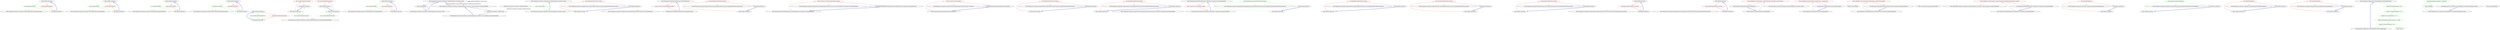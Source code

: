 digraph  {
n0 [label="Entry lambda expression", span="16-16", cluster="lambda expression"];
n1 [label="new RomanianFormatter()", span="16-16", cluster="lambda expression", color=red, community=0];
n2 [label="Exit lambda expression", span="16-16", cluster="lambda expression"];
n3 [label="Entry Humanizer.Localisation.Formatters.RomanianFormatter.RomanianFormatter()", span="2-2", cluster="Humanizer.Localisation.Formatters.RomanianFormatter.RomanianFormatter()"];
n4 [label="Entry lambda expression", span="17-17", cluster="lambda expression"];
n5 [label="new RussianFormatter()", span="17-17", cluster="lambda expression", color=red, community=0];
n6 [label="Exit lambda expression", span="17-17", cluster="lambda expression"];
n7 [label="Entry Humanizer.Localisation.Formatters.RussianFormatter.RussianFormatter()", span="4-4", cluster="Humanizer.Localisation.Formatters.RussianFormatter.RussianFormatter()"];
n8 [label="Entry lambda expression", span="18-18", cluster="lambda expression"];
n9 [label="new ArabicFormatter()", span="18-18", cluster="lambda expression", color=red, community=0];
n10 [label="Exit lambda expression", span="18-18", cluster="lambda expression"];
n11 [label="Entry Humanizer.Localisation.Formatters.ArabicFormatter.ArabicFormatter()", span="2-2", cluster="Humanizer.Localisation.Formatters.ArabicFormatter.ArabicFormatter()"];
n12 [label="Entry lambda expression", span="19-19", cluster="lambda expression"];
n13 [label="new HebrewFormatter()", span="19-19", cluster="lambda expression", color=red, community=0];
n14 [label="Exit lambda expression", span="19-19", cluster="lambda expression"];
n15 [label="Entry Humanizer.Localisation.Formatters.HebrewFormatter.HebrewFormatter()", span="2-2", cluster="Humanizer.Localisation.Formatters.HebrewFormatter.HebrewFormatter()"];
n16 [label="Entry lambda expression", span="20-20", cluster="lambda expression"];
n17 [label="new CzechSlovakPolishFormatter()", span="20-20", cluster="lambda expression", color=red, community=0];
n18 [label="Exit lambda expression", span="20-20", cluster="lambda expression"];
n19 [label="Entry Humanizer.Localisation.Formatters.CzechSlovakPolishFormatter.CzechSlovakPolishFormatter()", span="2-2", cluster="Humanizer.Localisation.Formatters.CzechSlovakPolishFormatter.CzechSlovakPolishFormatter()"];
n20 [label="Entry lambda expression", span="21-21", cluster="lambda expression"];
n21 [label="new CzechSlovakPolishFormatter()", span="21-21", cluster="lambda expression", color=red, community=1];
n22 [label="Exit lambda expression", span="21-21", cluster="lambda expression"];
n23 [label="Entry lambda expression", span="22-22", cluster="lambda expression"];
n24 [label="new CzechSlovakPolishFormatter()", span="22-22", cluster="lambda expression", color=red, community=1];
n25 [label="Exit lambda expression", span="22-22", cluster="lambda expression"];
n26 [label="Entry lambda expression", span="23-23", cluster="lambda expression"];
n27 [label="new SerbianFormatter()", span="23-23", cluster="lambda expression", color=red, community=0];
n28 [label="Exit lambda expression", span="23-23", cluster="lambda expression"];
n29 [label="Entry Humanizer.Localisation.Formatters.SerbianFormatter.SerbianFormatter()", span="2-2", cluster="Humanizer.Localisation.Formatters.SerbianFormatter.SerbianFormatter()"];
d1 [label="new RomanianFormatter()", span="16-16", cluster="lambda expression", color=green, community=0];
d5 [label="new RussianFormatter()", span="17-17", cluster="lambda expression", color=green, community=0];
d9 [label="new ArabicFormatter()", span="18-18", cluster="lambda expression", color=green, community=0];
d13 [label="new HebrewFormatter()", span="19-19", cluster="lambda expression", color=green, community=0];
d17 [label="new CzechSlovakPolishFormatter()", span="20-20", cluster="lambda expression", color=green, community=0];
d21 [label="new CzechSlovakPolishFormatter()", span="21-21", cluster="lambda expression", color=green, community=0];
d24 [label="new CzechSlovakPolishFormatter()", span="22-22", cluster="lambda expression", color=green, community=0];
d27 [label="new SerbianFormatter()", span="23-23", cluster="lambda expression", color=green, community=0];
m1_3 [label="Entry Humanizer.Localisation.Ordinalizers.DefaultOrdinalizer.Convert(int, string)", span="9-9", cluster="Humanizer.Localisation.Ordinalizers.DefaultOrdinalizer.Convert(int, string)", file="DefaultOrdinalizer.cs"];
m1_4 [label="return numberString;", span="11-11", cluster="Humanizer.Localisation.Ordinalizers.DefaultOrdinalizer.Convert(int, string)", file="DefaultOrdinalizer.cs"];
m1_5 [label="Exit Humanizer.Localisation.Ordinalizers.DefaultOrdinalizer.Convert(int, string)", span="9-9", cluster="Humanizer.Localisation.Ordinalizers.DefaultOrdinalizer.Convert(int, string)", file="DefaultOrdinalizer.cs"];
m1_0 [label="Entry Humanizer.Localisation.Ordinalizers.DefaultOrdinalizer.Convert(int, string, Humanizer.GrammaticalGender)", span="4-4", cluster="Humanizer.Localisation.Ordinalizers.DefaultOrdinalizer.Convert(int, string, Humanizer.GrammaticalGender)", file="DefaultOrdinalizer.cs"];
m1_1 [label="return Convert(number, numberString);", span="6-6", cluster="Humanizer.Localisation.Ordinalizers.DefaultOrdinalizer.Convert(int, string, Humanizer.GrammaticalGender)", file="DefaultOrdinalizer.cs"];
m1_2 [label="Exit Humanizer.Localisation.Ordinalizers.DefaultOrdinalizer.Convert(int, string, Humanizer.GrammaticalGender)", span="4-4", cluster="Humanizer.Localisation.Ordinalizers.DefaultOrdinalizer.Convert(int, string, Humanizer.GrammaticalGender)", file="DefaultOrdinalizer.cs"];
m1_6 [label="Humanizer.Localisation.Ordinalizers.DefaultOrdinalizer", span="", file="DefaultOrdinalizer.cs"];
m3_0 [label="Entry Humanizer.Localisation.Ordinalizers.GermanOrdinalizer.Convert(int, string)", span="4-4", cluster="Humanizer.Localisation.Ordinalizers.GermanOrdinalizer.Convert(int, string)", file="GermanOrdinalizer.cs"];
m3_1 [label="return numberString + ''.'';", span="6-6", cluster="Humanizer.Localisation.Ordinalizers.GermanOrdinalizer.Convert(int, string)", color=green, community=0, file="GermanOrdinalizer.cs"];
m3_2 [label="Exit Humanizer.Localisation.Ordinalizers.GermanOrdinalizer.Convert(int, string)", span="4-4", cluster="Humanizer.Localisation.Ordinalizers.GermanOrdinalizer.Convert(int, string)", file="GermanOrdinalizer.cs"];
m8_7 [label="Entry Humanizer.Localisation.NumberToWords.ArabicNumberToWordsConverter.ArabicNumberToWordsConverter()", span="6-6", cluster="Humanizer.Localisation.NumberToWords.ArabicNumberToWordsConverter.ArabicNumberToWordsConverter()", file="NumberToWordsExtension.cs"];
m8_48 [label="Entry Humanizer.NumberToWordsExtension.ToOrdinalWords(int)", span="66-66", cluster="Humanizer.NumberToWordsExtension.ToOrdinalWords(int)", file="NumberToWordsExtension.cs"];
m8_49 [label="return Converter.ConvertToOrdinal(number);", span="68-68", cluster="Humanizer.NumberToWordsExtension.ToOrdinalWords(int)", color=red, community=0, file="NumberToWordsExtension.cs"];
m8_50 [label="Exit Humanizer.NumberToWordsExtension.ToOrdinalWords(int)", span="66-66", cluster="Humanizer.NumberToWordsExtension.ToOrdinalWords(int)", file="NumberToWordsExtension.cs"];
m8_15 [label="Entry Humanizer.Localisation.NumberToWords.SpanishNumberToWordsConverter.SpanishNumberToWordsConverter()", span="5-5", cluster="Humanizer.Localisation.NumberToWords.SpanishNumberToWordsConverter.SpanishNumberToWordsConverter()", file="NumberToWordsExtension.cs"];
m8_55 [label="Entry Humanizer.Localisation.NumberToWords.DefaultNumberToWordsConverter.ConvertToOrdinal(int, Humanizer.GrammaticalGender)", span="35-35", cluster="Humanizer.Localisation.NumberToWords.DefaultNumberToWordsConverter.ConvertToOrdinal(int, Humanizer.GrammaticalGender)", file="NumberToWordsExtension.cs"];
m8_43 [label="Entry Humanizer.Localisation.NumberToWords.DefaultNumberToWordsConverter.Convert(int)", span="22-22", cluster="Humanizer.Localisation.NumberToWords.DefaultNumberToWordsConverter.Convert(int)", file="NumberToWordsExtension.cs"];
m8_19 [label="Entry Humanizer.Localisation.NumberToWords.PolishNumberToWordsConverter.PolishNumberToWordsConverter()", span="4-4", cluster="Humanizer.Localisation.NumberToWords.PolishNumberToWordsConverter.PolishNumberToWordsConverter()", file="NumberToWordsExtension.cs"];
m8_40 [label="Entry Humanizer.NumberToWordsExtension.ToWords(int)", span="32-32", cluster="Humanizer.NumberToWordsExtension.ToWords(int)", file="NumberToWordsExtension.cs"];
m8_41 [label="return Converter.Convert(number);", span="34-34", cluster="Humanizer.NumberToWordsExtension.ToWords(int)", color=red, community=0, file="NumberToWordsExtension.cs"];
m8_42 [label="Exit Humanizer.NumberToWordsExtension.ToWords(int)", span="32-32", cluster="Humanizer.NumberToWordsExtension.ToWords(int)", file="NumberToWordsExtension.cs"];
m8_35 [label="Entry Humanizer.Localisation.NumberToWords.DutchNumberToWordsConverter.DutchNumberToWordsConverter()", span="11-11", cluster="Humanizer.Localisation.NumberToWords.DutchNumberToWordsConverter.DutchNumberToWordsConverter()", file="NumberToWordsExtension.cs"];
m8_44 [label="Entry Humanizer.NumberToWordsExtension.ToWords(int, Humanizer.GrammaticalGender)", span="56-56", cluster="Humanizer.NumberToWordsExtension.ToWords(int, Humanizer.GrammaticalGender)", file="NumberToWordsExtension.cs"];
m8_45 [label="return Converter.Convert(number, gender);", span="58-58", cluster="Humanizer.NumberToWordsExtension.ToWords(int, Humanizer.GrammaticalGender)", color=red, community=0, file="NumberToWordsExtension.cs"];
m8_46 [label="Exit Humanizer.NumberToWordsExtension.ToWords(int, Humanizer.GrammaticalGender)", span="56-56", cluster="Humanizer.NumberToWordsExtension.ToWords(int, Humanizer.GrammaticalGender)", file="NumberToWordsExtension.cs"];
m8_23 [label="Entry Humanizer.Localisation.NumberToWords.BrazilianPortugueseNumberToWordsConverter.BrazilianPortugueseNumberToWordsConverter()", span="5-5", cluster="Humanizer.Localisation.NumberToWords.BrazilianPortugueseNumberToWordsConverter.BrazilianPortugueseNumberToWordsConverter()", file="NumberToWordsExtension.cs"];
m8_3 [label="Entry Humanizer.Localisation.NumberToWords.EnglishNumberToWordsConverter.EnglishNumberToWordsConverter()", span="5-5", cluster="Humanizer.Localisation.NumberToWords.EnglishNumberToWordsConverter.EnglishNumberToWordsConverter()", file="NumberToWordsExtension.cs"];
m8_31 [label="Entry Humanizer.Localisation.NumberToWords.FrenchNumberToWordsConverter.FrenchNumberToWordsConverter()", span="5-5", cluster="Humanizer.Localisation.NumberToWords.FrenchNumberToWordsConverter.FrenchNumberToWordsConverter()", file="NumberToWordsExtension.cs"];
m8_11 [label="Entry Humanizer.Localisation.NumberToWords.FarsiNumberToWordsConverter.FarsiNumberToWordsConverter()", span="5-5", cluster="Humanizer.Localisation.NumberToWords.FarsiNumberToWordsConverter.FarsiNumberToWordsConverter()", file="NumberToWordsExtension.cs"];
m8_52 [label="Entry Humanizer.NumberToWordsExtension.ToOrdinalWords(int, Humanizer.GrammaticalGender)", span="79-79", cluster="Humanizer.NumberToWordsExtension.ToOrdinalWords(int, Humanizer.GrammaticalGender)", file="NumberToWordsExtension.cs"];
m8_53 [label="return Converter.ConvertToOrdinal(number, gender);", span="81-81", cluster="Humanizer.NumberToWordsExtension.ToOrdinalWords(int, Humanizer.GrammaticalGender)", color=red, community=0, file="NumberToWordsExtension.cs"];
m8_54 [label="Exit Humanizer.NumberToWordsExtension.ToOrdinalWords(int, Humanizer.GrammaticalGender)", span="79-79", cluster="Humanizer.NumberToWordsExtension.ToOrdinalWords(int, Humanizer.GrammaticalGender)", file="NumberToWordsExtension.cs"];
m8_47 [label="Entry Humanizer.Localisation.NumberToWords.DefaultNumberToWordsConverter.Convert(int, Humanizer.GrammaticalGender)", span="12-12", cluster="Humanizer.Localisation.NumberToWords.DefaultNumberToWordsConverter.Convert(int, Humanizer.GrammaticalGender)", file="NumberToWordsExtension.cs"];
m8_36 [label="Entry lambda expression", span="24-24", cluster="lambda expression", file="NumberToWordsExtension.cs"];
m8_0 [label="Entry lambda expression", span="15-15", cluster="lambda expression", file="NumberToWordsExtension.cs"];
m8_1 [label="new EnglishNumberToWordsConverter()", span="15-15", cluster="lambda expression", color=red, community=0, file="NumberToWordsExtension.cs"];
m8_2 [label="Exit lambda expression", span="15-15", cluster="lambda expression", file="NumberToWordsExtension.cs"];
m8_4 [label="Entry lambda expression", span="16-16", cluster="lambda expression", file="NumberToWordsExtension.cs"];
m8_5 [label="new ArabicNumberToWordsConverter()", span="16-16", cluster="lambda expression", color=red, community=0, file="NumberToWordsExtension.cs"];
m8_6 [label="Exit lambda expression", span="16-16", cluster="lambda expression", file="NumberToWordsExtension.cs"];
m8_8 [label="Entry lambda expression", span="17-17", cluster="lambda expression", file="NumberToWordsExtension.cs"];
m8_9 [label="new FarsiNumberToWordsConverter()", span="17-17", cluster="lambda expression", color=red, community=0, file="NumberToWordsExtension.cs"];
m8_10 [label="Exit lambda expression", span="17-17", cluster="lambda expression", file="NumberToWordsExtension.cs"];
m8_12 [label="Entry lambda expression", span="18-18", cluster="lambda expression", file="NumberToWordsExtension.cs"];
m8_13 [label="new SpanishNumberToWordsConverter()", span="18-18", cluster="lambda expression", color=red, community=0, file="NumberToWordsExtension.cs"];
m8_14 [label="Exit lambda expression", span="18-18", cluster="lambda expression", file="NumberToWordsExtension.cs"];
m8_16 [label="Entry lambda expression", span="19-19", cluster="lambda expression", file="NumberToWordsExtension.cs"];
m8_17 [label="new PolishNumberToWordsConverter()", span="19-19", cluster="lambda expression", color=red, community=0, file="NumberToWordsExtension.cs"];
m8_18 [label="Exit lambda expression", span="19-19", cluster="lambda expression", file="NumberToWordsExtension.cs"];
m8_20 [label="Entry lambda expression", span="20-20", cluster="lambda expression", file="NumberToWordsExtension.cs"];
m8_21 [label="new BrazilianPortugueseNumberToWordsConverter()", span="20-20", cluster="lambda expression", color=green, community=0, file="NumberToWordsExtension.cs"];
m8_22 [label="Exit lambda expression", span="20-20", cluster="lambda expression", file="NumberToWordsExtension.cs"];
m8_24 [label="Entry lambda expression", span="21-21", cluster="lambda expression", file="NumberToWordsExtension.cs"];
m8_25 [label="new RussianNumberToWordsConverter()", span="21-21", cluster="lambda expression", color=red, community=0, file="NumberToWordsExtension.cs"];
m8_26 [label="Exit lambda expression", span="21-21", cluster="lambda expression", file="NumberToWordsExtension.cs"];
m8_28 [label="Entry lambda expression", span="22-22", cluster="lambda expression", file="NumberToWordsExtension.cs"];
m8_29 [label="new FrenchNumberToWordsConverter()", span="22-22", cluster="lambda expression", color=red, community=0, file="NumberToWordsExtension.cs"];
m8_30 [label="Exit lambda expression", span="22-22", cluster="lambda expression", file="NumberToWordsExtension.cs"];
m8_32 [label="Entry lambda expression", span="23-23", cluster="lambda expression", file="NumberToWordsExtension.cs"];
m8_33 [label="new DutchNumberToWordsConverter()", span="23-23", cluster="lambda expression", color=red, community=0, file="NumberToWordsExtension.cs"];
m8_34 [label="Exit lambda expression", span="23-23", cluster="lambda expression", file="NumberToWordsExtension.cs"];
m8_37 [label="new HebrewNumberToWordsConverter()", span="24-24", cluster="lambda expression", color=red, community=0, file="NumberToWordsExtension.cs"];
m8_38 [label="Exit lambda expression", span="24-24", cluster="lambda expression", file="NumberToWordsExtension.cs"];
m8_39 [label="Entry Humanizer.Localisation.NumberToWords.HebrewNumberToWordsConverter.HebrewNumberToWordsConverter()", span="5-5", cluster="Humanizer.Localisation.NumberToWords.HebrewNumberToWordsConverter.HebrewNumberToWordsConverter()", file="NumberToWordsExtension.cs"];
m8_27 [label="Entry Humanizer.Localisation.NumberToWords.RussianNumberToWordsConverter.RussianNumberToWordsConverter()", span="6-6", cluster="Humanizer.Localisation.NumberToWords.RussianNumberToWordsConverter.RussianNumberToWordsConverter()", file="NumberToWordsExtension.cs"];
m8_51 [label="Entry Humanizer.Localisation.NumberToWords.DefaultNumberToWordsConverter.ConvertToOrdinal(int)", span="45-45", cluster="Humanizer.Localisation.NumberToWords.DefaultNumberToWordsConverter.ConvertToOrdinal(int)", file="NumberToWordsExtension.cs"];
m10_28 [label="Entry int.ToString(System.IFormatProvider)", span="0-0", cluster="int.ToString(System.IFormatProvider)", file="OrdinalizeExtensions.cs"];
m10_7 [label="Entry Humanizer.Localisation.Ordinalizers.SpanishOrdinalizer.SpanishOrdinalizer()", span="2-2", cluster="Humanizer.Localisation.Ordinalizers.SpanishOrdinalizer.SpanishOrdinalizer()", file="OrdinalizeExtensions.cs"];
m10_25 [label="Entry Humanizer.OrdinalizeExtensions.Ordinalize(int)", span="50-50", cluster="Humanizer.OrdinalizeExtensions.Ordinalize(int)", file="OrdinalizeExtensions.cs"];
m10_26 [label="return Ordinalizer.Convert(number, number.ToString(CultureInfo.InvariantCulture));", span="52-52", cluster="Humanizer.OrdinalizeExtensions.Ordinalize(int)", color=red, community=0, file="OrdinalizeExtensions.cs"];
m10_27 [label="Exit Humanizer.OrdinalizeExtensions.Ordinalize(int)", span="50-50", cluster="Humanizer.OrdinalizeExtensions.Ordinalize(int)", file="OrdinalizeExtensions.cs"];
m10_21 [label="Entry Humanizer.OrdinalizeExtensions.Ordinalize(string, Humanizer.GrammaticalGender)", span="40-40", cluster="Humanizer.OrdinalizeExtensions.Ordinalize(string, Humanizer.GrammaticalGender)", file="OrdinalizeExtensions.cs"];
m10_22 [label="return Ordinalizer.Convert(int.Parse(numberString), numberString, gender);", span="42-42", cluster="Humanizer.OrdinalizeExtensions.Ordinalize(string, Humanizer.GrammaticalGender)", color=red, community=0, file="OrdinalizeExtensions.cs"];
m10_23 [label="Exit Humanizer.OrdinalizeExtensions.Ordinalize(string, Humanizer.GrammaticalGender)", span="40-40", cluster="Humanizer.OrdinalizeExtensions.Ordinalize(string, Humanizer.GrammaticalGender)", file="OrdinalizeExtensions.cs"];
m10_11 [label="Entry Humanizer.Localisation.Ordinalizers.BrazilianPortugueseOrdinalizer.BrazilianPortugueseOrdinalizer()", span="2-2", cluster="Humanizer.Localisation.Ordinalizers.BrazilianPortugueseOrdinalizer.BrazilianPortugueseOrdinalizer()", file="OrdinalizeExtensions.cs"];
m10_16 [label="Entry Humanizer.OrdinalizeExtensions.Ordinalize(string)", span="26-26", cluster="Humanizer.OrdinalizeExtensions.Ordinalize(string)", file="OrdinalizeExtensions.cs"];
m10_17 [label="return Ordinalizer.Convert(int.Parse(numberString), numberString);", span="28-28", cluster="Humanizer.OrdinalizeExtensions.Ordinalize(string)", color=red, community=0, file="OrdinalizeExtensions.cs"];
m10_18 [label="Exit Humanizer.OrdinalizeExtensions.Ordinalize(string)", span="26-26", cluster="Humanizer.OrdinalizeExtensions.Ordinalize(string)", file="OrdinalizeExtensions.cs"];
m10_19 [label="Entry int.Parse(string)", span="0-0", cluster="int.Parse(string)", file="OrdinalizeExtensions.cs"];
m10_3 [label="Entry Humanizer.Localisation.Ordinalizers.EnglishOrdinalizer.EnglishOrdinalizer()", span="2-2", cluster="Humanizer.Localisation.Ordinalizers.EnglishOrdinalizer.EnglishOrdinalizer()", file="OrdinalizeExtensions.cs"];
m10_20 [label="Entry Humanizer.Localisation.Ordinalizers.DefaultOrdinalizer.Convert(int, string)", span="9-9", cluster="Humanizer.Localisation.Ordinalizers.DefaultOrdinalizer.Convert(int, string)", file="OrdinalizeExtensions.cs"];
m10_29 [label="Entry Humanizer.OrdinalizeExtensions.Ordinalize(int, Humanizer.GrammaticalGender)", span="64-64", cluster="Humanizer.OrdinalizeExtensions.Ordinalize(int, Humanizer.GrammaticalGender)", file="OrdinalizeExtensions.cs"];
m10_30 [label="return Ordinalizer.Convert(number, number.ToString(CultureInfo.InvariantCulture), gender);", span="66-66", cluster="Humanizer.OrdinalizeExtensions.Ordinalize(int, Humanizer.GrammaticalGender)", color=red, community=0, file="OrdinalizeExtensions.cs"];
m10_31 [label="Exit Humanizer.OrdinalizeExtensions.Ordinalize(int, Humanizer.GrammaticalGender)", span="64-64", cluster="Humanizer.OrdinalizeExtensions.Ordinalize(int, Humanizer.GrammaticalGender)", file="OrdinalizeExtensions.cs"];
m10_15 [label="Entry Humanizer.Localisation.Ordinalizers.RussianOrdinalizer.RussianOrdinalizer()", span="2-2", cluster="Humanizer.Localisation.Ordinalizers.RussianOrdinalizer.RussianOrdinalizer()", file="OrdinalizeExtensions.cs"];
m10_12 [label="Entry lambda expression", span="18-18", cluster="lambda expression", file="OrdinalizeExtensions.cs"];
m10_0 [label="Entry lambda expression", span="15-15", cluster="lambda expression", file="OrdinalizeExtensions.cs"];
m10_1 [label="new EnglishOrdinalizer()", span="15-15", cluster="lambda expression", color=red, community=0, file="OrdinalizeExtensions.cs"];
m10_2 [label="Exit lambda expression", span="15-15", cluster="lambda expression", file="OrdinalizeExtensions.cs"];
m10_4 [label="Entry lambda expression", span="16-16", cluster="lambda expression", file="OrdinalizeExtensions.cs"];
m10_5 [label="new SpanishOrdinalizer()", span="16-16", cluster="lambda expression", color=red, community=0, file="OrdinalizeExtensions.cs"];
m10_6 [label="Exit lambda expression", span="16-16", cluster="lambda expression", file="OrdinalizeExtensions.cs"];
m10_8 [label="Entry lambda expression", span="17-17", cluster="lambda expression", file="OrdinalizeExtensions.cs"];
m10_9 [label="new BrazilianPortugueseOrdinalizer()", span="17-17", cluster="lambda expression", color=green, community=0, file="OrdinalizeExtensions.cs"];
m10_10 [label="Exit lambda expression", span="17-17", cluster="lambda expression", file="OrdinalizeExtensions.cs"];
m10_13 [label="new RussianOrdinalizer()", span="18-18", cluster="lambda expression", color=red, community=0, file="OrdinalizeExtensions.cs"];
m10_14 [label="Exit lambda expression", span="18-18", cluster="lambda expression", file="OrdinalizeExtensions.cs"];
m10_24 [label="Entry Humanizer.Localisation.Ordinalizers.DefaultOrdinalizer.Convert(int, string, Humanizer.GrammaticalGender)", span="4-4", cluster="Humanizer.Localisation.Ordinalizers.DefaultOrdinalizer.Convert(int, string, Humanizer.GrammaticalGender)", file="OrdinalizeExtensions.cs"];
m11_0 [label="Entry Humanizer.Configuration.OrdinalizerRegistry.OrdinalizerRegistry()", span="6-6", cluster="Humanizer.Configuration.OrdinalizerRegistry.OrdinalizerRegistry()", file="OrdinalizerRegistry.cs"];
m11_1 [label="Register<EnglishOrdinalizer>(''en'')", span="8-8", cluster="Humanizer.Configuration.OrdinalizerRegistry.OrdinalizerRegistry()", color=green, community=0, file="OrdinalizerRegistry.cs"];
m11_2 [label="Register<SpanishOrdinalizer>(''es'')", span="9-9", cluster="Humanizer.Configuration.OrdinalizerRegistry.OrdinalizerRegistry()", color=green, community=0, file="OrdinalizerRegistry.cs"];
m11_3 [label="Register<RussianOrdinalizer>(''ru'')", span="10-10", cluster="Humanizer.Configuration.OrdinalizerRegistry.OrdinalizerRegistry()", color=green, community=0, file="OrdinalizerRegistry.cs"];
m11_4 [label="Register<BrazilianPortugueseOrdinalizer>(''pt-BR'')", span="11-11", cluster="Humanizer.Configuration.OrdinalizerRegistry.OrdinalizerRegistry()", color=green, community=0, file="OrdinalizerRegistry.cs"];
m11_5 [label="Register<GermanOrdinalizer>(''de'')", span="12-12", cluster="Humanizer.Configuration.OrdinalizerRegistry.OrdinalizerRegistry()", color=green, community=0, file="OrdinalizerRegistry.cs"];
m11_6 [label="Exit Humanizer.Configuration.OrdinalizerRegistry.OrdinalizerRegistry()", span="6-6", cluster="Humanizer.Configuration.OrdinalizerRegistry.OrdinalizerRegistry()", file="OrdinalizerRegistry.cs"];
m11_7 [label="Entry Unk.>", span="", cluster="Unk.>", file="OrdinalizerRegistry.cs"];
m12_6 [label="Entry Unk.Equal", span="", cluster="Unk.Equal", file="OrdinalizeTests.cs"];
m12_2 [label="Entry Humanizer.Tests.Localisation.de.OrdinalizeTests.OrdinalizeString(string, string)", span="23-23", cluster="Humanizer.Tests.Localisation.de.OrdinalizeTests.OrdinalizeString(string, string)", file="OrdinalizeTests.cs"];
m12_3 [label="Assert.Equal(number.Ordinalize(), ordinalized)", span="25-25", cluster="Humanizer.Tests.Localisation.de.OrdinalizeTests.OrdinalizeString(string, string)", color=green, community=0, file="OrdinalizeTests.cs"];
m12_4 [label="Exit Humanizer.Tests.Localisation.de.OrdinalizeTests.OrdinalizeString(string, string)", span="23-23", cluster="Humanizer.Tests.Localisation.de.OrdinalizeTests.OrdinalizeString(string, string)", file="OrdinalizeTests.cs"];
m12_5 [label="Entry string.Ordinalize()", span="26-26", cluster="string.Ordinalize()", file="OrdinalizeTests.cs"];
n0 -> n1  [key=0, style=solid, color=red];
n0 -> d1  [key=0, style=solid, color=green];
n1 -> n2  [key=0, style=solid, color=red];
n1 -> n3  [key=2, style=dotted, color=red];
n2 -> n0  [key=0, style=bold, color=blue];
n4 -> n5  [key=0, style=solid, color=red];
n4 -> d5  [key=0, style=solid, color=green];
n5 -> n6  [key=0, style=solid, color=red];
n5 -> n7  [key=2, style=dotted, color=red];
n6 -> n4  [key=0, style=bold, color=blue];
n8 -> n9  [key=0, style=solid, color=red];
n8 -> d9  [key=0, style=solid, color=green];
n9 -> n10  [key=0, style=solid, color=red];
n9 -> n11  [key=2, style=dotted, color=red];
n10 -> n8  [key=0, style=bold, color=blue];
n12 -> n13  [key=0, style=solid, color=red];
n12 -> d13  [key=0, style=solid, color=green];
n13 -> n14  [key=0, style=solid, color=red];
n13 -> n15  [key=2, style=dotted, color=red];
n14 -> n12  [key=0, style=bold, color=blue];
n16 -> n17  [key=0, style=solid, color=red];
n16 -> d17  [key=0, style=solid, color=green];
n17 -> n18  [key=0, style=solid, color=red];
n17 -> n19  [key=2, style=dotted, color=red];
n18 -> n16  [key=0, style=bold, color=blue];
n20 -> n21  [key=0, style=solid, color=red];
n20 -> d21  [key=0, style=solid, color=green];
n21 -> n22  [key=0, style=solid, color=red];
n21 -> n19  [key=2, style=dotted, color=red];
n22 -> n20  [key=0, style=bold, color=blue];
n23 -> n24  [key=0, style=solid, color=red];
n23 -> d24  [key=0, style=solid, color=green];
n24 -> n25  [key=0, style=solid, color=red];
n24 -> n19  [key=2, style=dotted, color=red];
n25 -> n23  [key=0, style=bold, color=blue];
n26 -> n27  [key=0, style=solid, color=red];
n26 -> d27  [key=0, style=solid, color=green];
n27 -> n28  [key=0, style=solid, color=red];
n27 -> n29  [key=2, style=dotted, color=red];
n28 -> n26  [key=0, style=bold, color=blue];
d1 -> n2  [key=0, style=solid, color=green];
d1 -> n3  [key=2, style=dotted, color=green];
d5 -> n6  [key=0, style=solid, color=green];
d5 -> n7  [key=2, style=dotted, color=green];
d9 -> n10  [key=0, style=solid, color=green];
d9 -> n11  [key=2, style=dotted, color=green];
d13 -> n14  [key=0, style=solid, color=green];
d13 -> n15  [key=2, style=dotted, color=green];
d17 -> n18  [key=0, style=solid, color=green];
d17 -> n19  [key=2, style=dotted, color=green];
d21 -> n22  [key=0, style=solid, color=green];
d21 -> n19  [key=2, style=dotted, color=green];
d24 -> n25  [key=0, style=solid, color=green];
d24 -> n19  [key=2, style=dotted, color=green];
d27 -> n28  [key=0, style=solid, color=green];
d27 -> n29  [key=2, style=dotted, color=green];
m1_3 -> m1_4  [key=0, style=solid];
m1_3 -> m1_0  [key=3, color=darkorchid, style=bold, label="Parameter variable string numberString"];
m1_3 -> m1_3  [key=3, color=darkorchid, style=bold, label="method methodReturn string Convert"];
m1_4 -> m1_5  [key=0, style=solid];
m1_5 -> m1_3  [key=0, style=bold, color=blue];
m1_0 -> m1_1  [key=0, style=solid];
m1_0 -> m1_3  [key=3, color=darkorchid, style=bold, label="method methodReturn string Convert"];
m1_1 -> m1_2  [key=0, style=solid];
m1_1 -> m1_3  [key=2, style=dotted];
m1_2 -> m1_0  [key=0, style=bold, color=blue];
m1_6 -> m1_1  [key=1, style=dashed, color=darkseagreen4, label="Humanizer.Localisation.Ordinalizers.DefaultOrdinalizer"];
m3_0 -> m3_1  [key=0, style=solid, color=green];
m3_1 -> m3_2  [key=0, style=solid, color=green];
m3_2 -> m3_0  [key=0, style=bold, color=blue];
m8_48 -> m8_49  [key=0, style=solid, color=red];
m8_49 -> m8_50  [key=0, style=solid, color=red];
m8_49 -> m8_51  [key=2, style=dotted, color=red];
m8_50 -> m8_48  [key=0, style=bold, color=blue];
m8_40 -> m8_41  [key=0, style=solid, color=red];
m8_41 -> m8_42  [key=0, style=solid, color=red];
m8_41 -> m8_43  [key=2, style=dotted, color=red];
m8_42 -> m8_40  [key=0, style=bold, color=blue];
m8_44 -> m8_45  [key=0, style=solid, color=red];
m8_45 -> m8_46  [key=0, style=solid, color=red];
m8_45 -> m8_47  [key=2, style=dotted, color=red];
m8_46 -> m8_44  [key=0, style=bold, color=blue];
m8_52 -> m8_53  [key=0, style=solid, color=red];
m8_53 -> m8_54  [key=0, style=solid, color=red];
m8_53 -> m8_55  [key=2, style=dotted, color=red];
m8_54 -> m8_52  [key=0, style=bold, color=blue];
m8_36 -> m8_37  [key=0, style=solid, color=red];
m8_0 -> m8_1  [key=0, style=solid, color=red];
m8_1 -> m8_2  [key=0, style=solid, color=red];
m8_1 -> m8_3  [key=2, style=dotted, color=red];
m8_2 -> m8_0  [key=0, style=bold, color=blue];
m8_4 -> m8_5  [key=0, style=solid, color=red];
m8_5 -> m8_6  [key=0, style=solid, color=red];
m8_5 -> m8_7  [key=2, style=dotted, color=red];
m8_6 -> m8_4  [key=0, style=bold, color=blue];
m8_8 -> m8_9  [key=0, style=solid, color=red];
m8_9 -> m8_10  [key=0, style=solid, color=red];
m8_9 -> m8_11  [key=2, style=dotted, color=red];
m8_10 -> m8_8  [key=0, style=bold, color=blue];
m8_12 -> m8_13  [key=0, style=solid, color=red];
m8_13 -> m8_14  [key=0, style=solid, color=red];
m8_13 -> m8_15  [key=2, style=dotted, color=red];
m8_14 -> m8_12  [key=0, style=bold, color=blue];
m8_16 -> m8_17  [key=0, style=solid, color=red];
m8_17 -> m8_18  [key=0, style=solid, color=red];
m8_17 -> m8_19  [key=2, style=dotted, color=red];
m8_18 -> m8_16  [key=0, style=bold, color=blue];
m8_20 -> m8_21  [key=0, style=solid, color=green];
m8_21 -> m8_22  [key=0, style=solid, color=green];
m8_21 -> m8_23  [key=2, style=dotted, color=green];
m8_22 -> m8_20  [key=0, style=bold, color=blue];
m8_24 -> m8_25  [key=0, style=solid, color=red];
m8_25 -> m8_26  [key=0, style=solid, color=red];
m8_25 -> m8_27  [key=2, style=dotted, color=red];
m8_26 -> m8_24  [key=0, style=bold, color=blue];
m8_28 -> m8_29  [key=0, style=solid, color=red];
m8_29 -> m8_30  [key=0, style=solid, color=red];
m8_29 -> m8_31  [key=2, style=dotted, color=red];
m8_30 -> m8_28  [key=0, style=bold, color=blue];
m8_32 -> m8_33  [key=0, style=solid, color=red];
m8_33 -> m8_34  [key=0, style=solid, color=red];
m8_33 -> m8_35  [key=2, style=dotted, color=red];
m8_34 -> m8_32  [key=0, style=bold, color=blue];
m8_37 -> m8_38  [key=0, style=solid, color=red];
m8_37 -> m8_39  [key=2, style=dotted, color=red];
m8_38 -> m8_36  [key=0, style=bold, color=blue];
m10_25 -> m10_26  [key=0, style=solid, color=red];
m10_26 -> m10_27  [key=0, style=solid, color=red];
m10_26 -> m10_28  [key=2, style=dotted, color=red];
m10_26 -> m10_20  [key=2, style=dotted, color=red];
m10_27 -> m10_25  [key=0, style=bold, color=blue];
m10_21 -> m10_22  [key=0, style=solid, color=red];
m10_22 -> m10_23  [key=0, style=solid, color=red];
m10_22 -> m10_19  [key=2, style=dotted, color=red];
m10_22 -> m10_24  [key=2, style=dotted, color=red];
m10_23 -> m10_21  [key=0, style=bold, color=blue];
m10_16 -> m10_17  [key=0, style=solid, color=red];
m10_17 -> m10_18  [key=0, style=solid, color=red];
m10_17 -> m10_19  [key=2, style=dotted, color=red];
m10_17 -> m10_20  [key=2, style=dotted, color=red];
m10_18 -> m10_16  [key=0, style=bold, color=blue];
m10_29 -> m10_30  [key=0, style=solid, color=red];
m10_30 -> m10_31  [key=0, style=solid, color=red];
m10_30 -> m10_28  [key=2, style=dotted, color=red];
m10_30 -> m10_24  [key=2, style=dotted, color=red];
m10_31 -> m10_29  [key=0, style=bold, color=blue];
m10_12 -> m10_13  [key=0, style=solid, color=red];
m10_0 -> m10_1  [key=0, style=solid, color=red];
m10_1 -> m10_2  [key=0, style=solid, color=red];
m10_1 -> m10_3  [key=2, style=dotted, color=red];
m10_2 -> m10_0  [key=0, style=bold, color=blue];
m10_4 -> m10_5  [key=0, style=solid, color=red];
m10_5 -> m10_6  [key=0, style=solid, color=red];
m10_5 -> m10_7  [key=2, style=dotted, color=red];
m10_6 -> m10_4  [key=0, style=bold, color=blue];
m10_8 -> m10_9  [key=0, style=solid, color=green];
m10_9 -> m10_10  [key=0, style=solid, color=green];
m10_9 -> m10_11  [key=2, style=dotted, color=green];
m10_10 -> m10_8  [key=0, style=bold, color=blue];
m10_13 -> m10_14  [key=0, style=solid, color=red];
m10_13 -> m10_15  [key=2, style=dotted, color=red];
m10_14 -> m10_12  [key=0, style=bold, color=blue];
m11_0 -> m11_1  [key=0, style=solid, color=green];
m11_1 -> m11_2  [key=0, style=solid, color=green];
m11_1 -> m11_7  [key=2, style=dotted, color=green];
m11_2 -> m11_3  [key=0, style=solid, color=green];
m11_2 -> m11_7  [key=2, style=dotted, color=green];
m11_3 -> m11_4  [key=0, style=solid, color=green];
m11_3 -> m11_7  [key=2, style=dotted, color=green];
m11_4 -> m11_5  [key=0, style=solid, color=green];
m11_4 -> m11_7  [key=2, style=dotted, color=green];
m11_5 -> m11_6  [key=0, style=solid, color=green];
m11_5 -> m11_7  [key=2, style=dotted, color=green];
m11_6 -> m11_0  [key=0, style=bold, color=blue];
m12_2 -> m12_3  [key=0, style=solid, color=green];
m12_3 -> m12_4  [key=0, style=solid, color=green];
m12_3 -> m12_5  [key=2, style=dotted, color=green];
m12_3 -> m12_6  [key=2, style=dotted, color=green];
m12_4 -> m12_2  [key=0, style=bold, color=blue];
}
